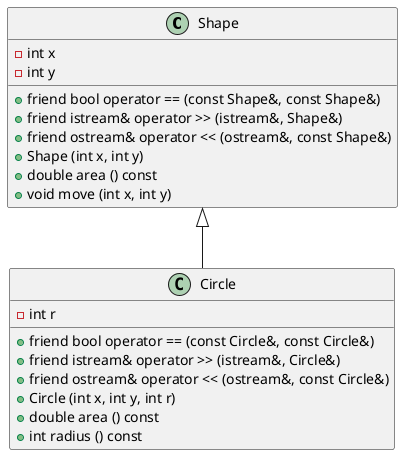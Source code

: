 @startuml
Shape <|-- Circle

class Shape {
    - int x
    - int y
    + friend bool operator == (const Shape&, const Shape&)
    + friend istream& operator >> (istream&, Shape&)
    + friend ostream& operator << (ostream&, const Shape&)
    + Shape (int x, int y)
    + double area () const
    + void move (int x, int y)
    }

class Circle {
    - int r
    + friend bool operator == (const Circle&, const Circle&)
    + friend istream& operator >> (istream&, Circle&)
    + friend ostream& operator << (ostream&, const Circle&)
    + Circle (int x, int y, int r)
    + double area () const
    + int radius () const
    }

@enduml
